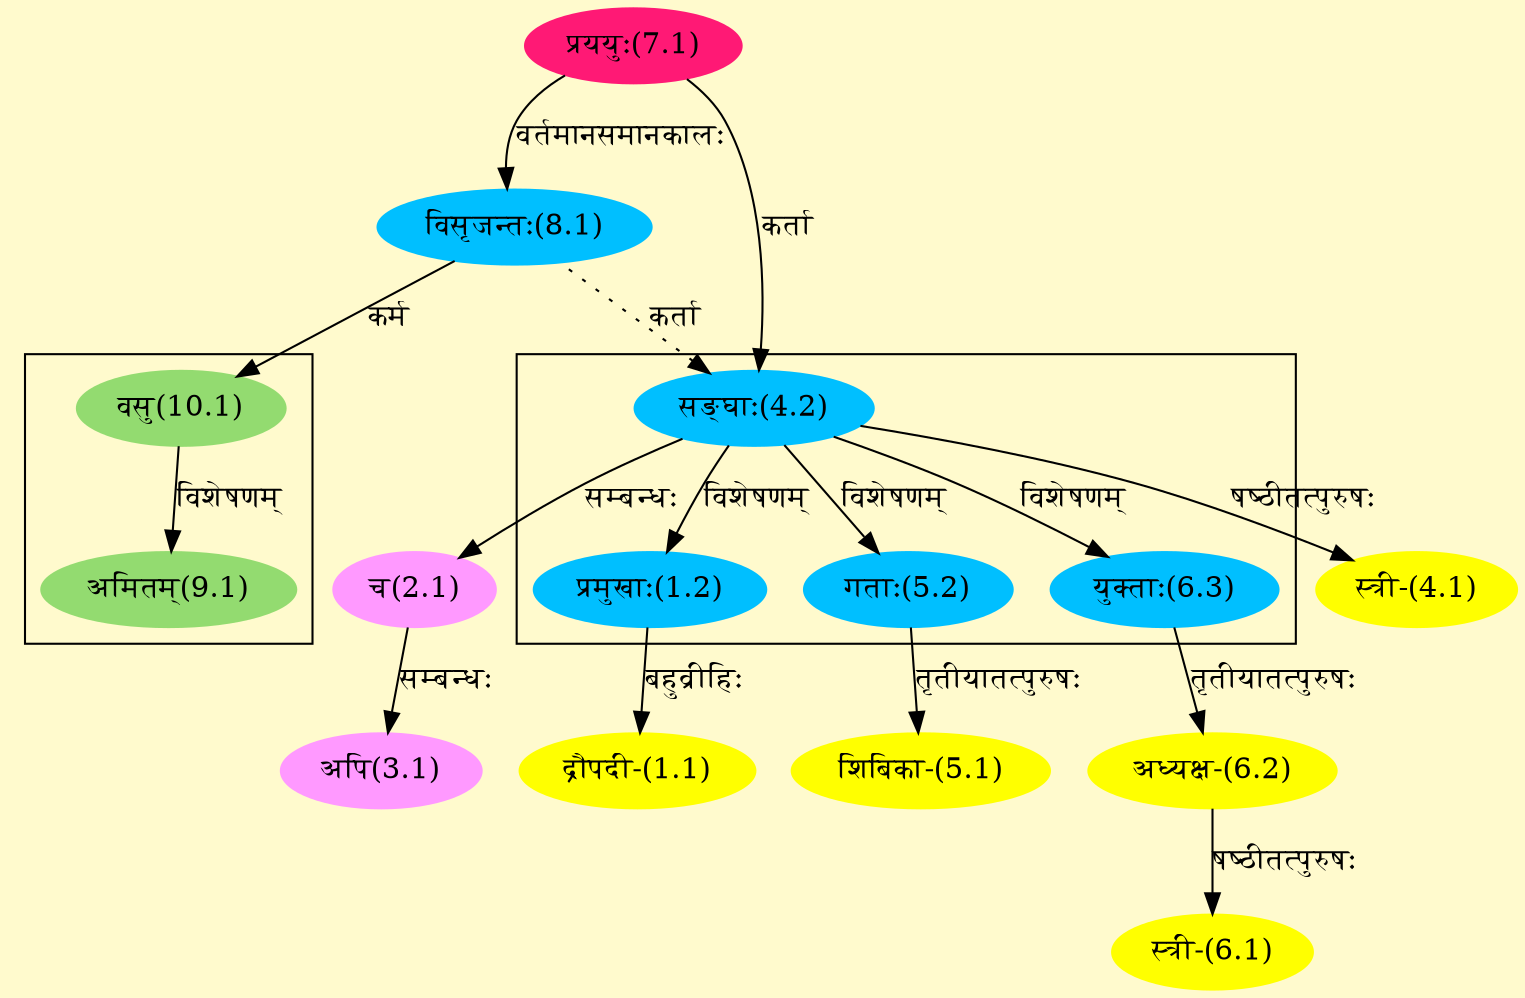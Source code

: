 digraph G{
rankdir=BT;
 compound=true;
 bgcolor="lemonchiffon1";

subgraph cluster_1{
Node1_2 [style=filled, color="#00BFFF" label = "प्रमुखाः(1.2)"]
Node4_2 [style=filled, color="#00BFFF" label = "सङ्घाः(4.2)"]
Node5_2 [style=filled, color="#00BFFF" label = "गताः(5.2)"]
Node6_3 [style=filled, color="#00BFFF" label = "युक्ताः(6.3)"]

}

subgraph cluster_2{
Node9_1 [style=filled, color="#93DB70" label = "अमितम्(9.1)"]
Node10_1 [style=filled, color="#93DB70" label = "वसु(10.1)"]

}
Node1_1 [style=filled, color="#FFFF00" label = "द्रौपदी-(1.1)"]
Node1_2 [style=filled, color="#00BFFF" label = "प्रमुखाः(1.2)"]
Node2_1 [style=filled, color="#FF99FF" label = "च(2.1)"]
Node4_2 [style=filled, color="#00BFFF" label = "सङ्घाः(4.2)"]
Node3_1 [style=filled, color="#FF99FF" label = "अपि(3.1)"]
Node4_1 [style=filled, color="#FFFF00" label = "स्त्री-(4.1)"]
Node7_1 [style=filled, color="#FF1975" label = "प्रययुः(7.1)"]
Node8_1 [style=filled, color="#00BFFF" label = "विसृजन्तः(8.1)"]
Node5_1 [style=filled, color="#FFFF00" label = "शिबिका-(5.1)"]
Node5_2 [style=filled, color="#00BFFF" label = "गताः(5.2)"]
Node6_1 [style=filled, color="#FFFF00" label = "स्त्री-(6.1)"]
Node6_2 [style=filled, color="#FFFF00" label = "अध्यक्ष-(6.2)"]
Node6_3 [style=filled, color="#00BFFF" label = "युक्ताः(6.3)"]
Node [style=filled, color="" label = "()"]
Node10_1 [style=filled, color="#93DB70" label = "वसु(10.1)"]
/* Start of Relations section */

Node1_1 -> Node1_2 [  label="बहुव्रीहिः"  dir="back" ]
Node1_2 -> Node4_2 [  label="विशेषणम्"  dir="back" ]
Node2_1 -> Node4_2 [  label="सम्बन्धः"  dir="back" ]
Node3_1 -> Node2_1 [  label="सम्बन्धः"  dir="back" ]
Node4_1 -> Node4_2 [  label="षष्ठीतत्पुरुषः"  dir="back" ]
Node4_2 -> Node7_1 [  label="कर्ता"  dir="back" ]
Node4_2 -> Node8_1 [ style=dotted label="कर्ता"  dir="back" ]
Node5_1 -> Node5_2 [  label="तृतीयातत्पुरुषः"  dir="back" ]
Node5_2 -> Node4_2 [  label="विशेषणम्"  dir="back" ]
Node6_1 -> Node6_2 [  label="षष्ठीतत्पुरुषः"  dir="back" ]
Node6_2 -> Node6_3 [  label="तृतीयातत्पुरुषः"  dir="back" ]
Node6_3 -> Node4_2 [  label="विशेषणम्"  dir="back" ]
Node8_1 -> Node7_1 [  label="वर्तमानसमानकालः"  dir="back" ]
Node9_1 -> Node10_1 [  label="विशेषणम्"  dir="back" ]
Node10_1 -> Node8_1 [  label="कर्म"  dir="back" ]
}
